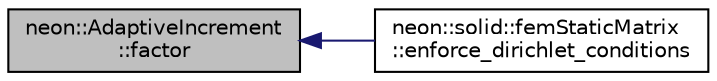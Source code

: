 digraph "neon::AdaptiveIncrement::factor"
{
 // INTERACTIVE_SVG=YES
  edge [fontname="Helvetica",fontsize="10",labelfontname="Helvetica",labelfontsize="10"];
  node [fontname="Helvetica",fontsize="10",shape=record];
  rankdir="LR";
  Node2 [label="neon::AdaptiveIncrement\l::factor",height=0.2,width=0.4,color="black", fillcolor="grey75", style="filled", fontcolor="black"];
  Node2 -> Node3 [dir="back",color="midnightblue",fontsize="10",style="solid",fontname="Helvetica"];
  Node3 [label="neon::solid::femStaticMatrix\l::enforce_dirichlet_conditions",height=0.2,width=0.4,color="black", fillcolor="white", style="filled",URL="$classneon_1_1solid_1_1femStaticMatrix.html#a7231eee3e12f6ce6290c328bb1f2ef1c"];
}
